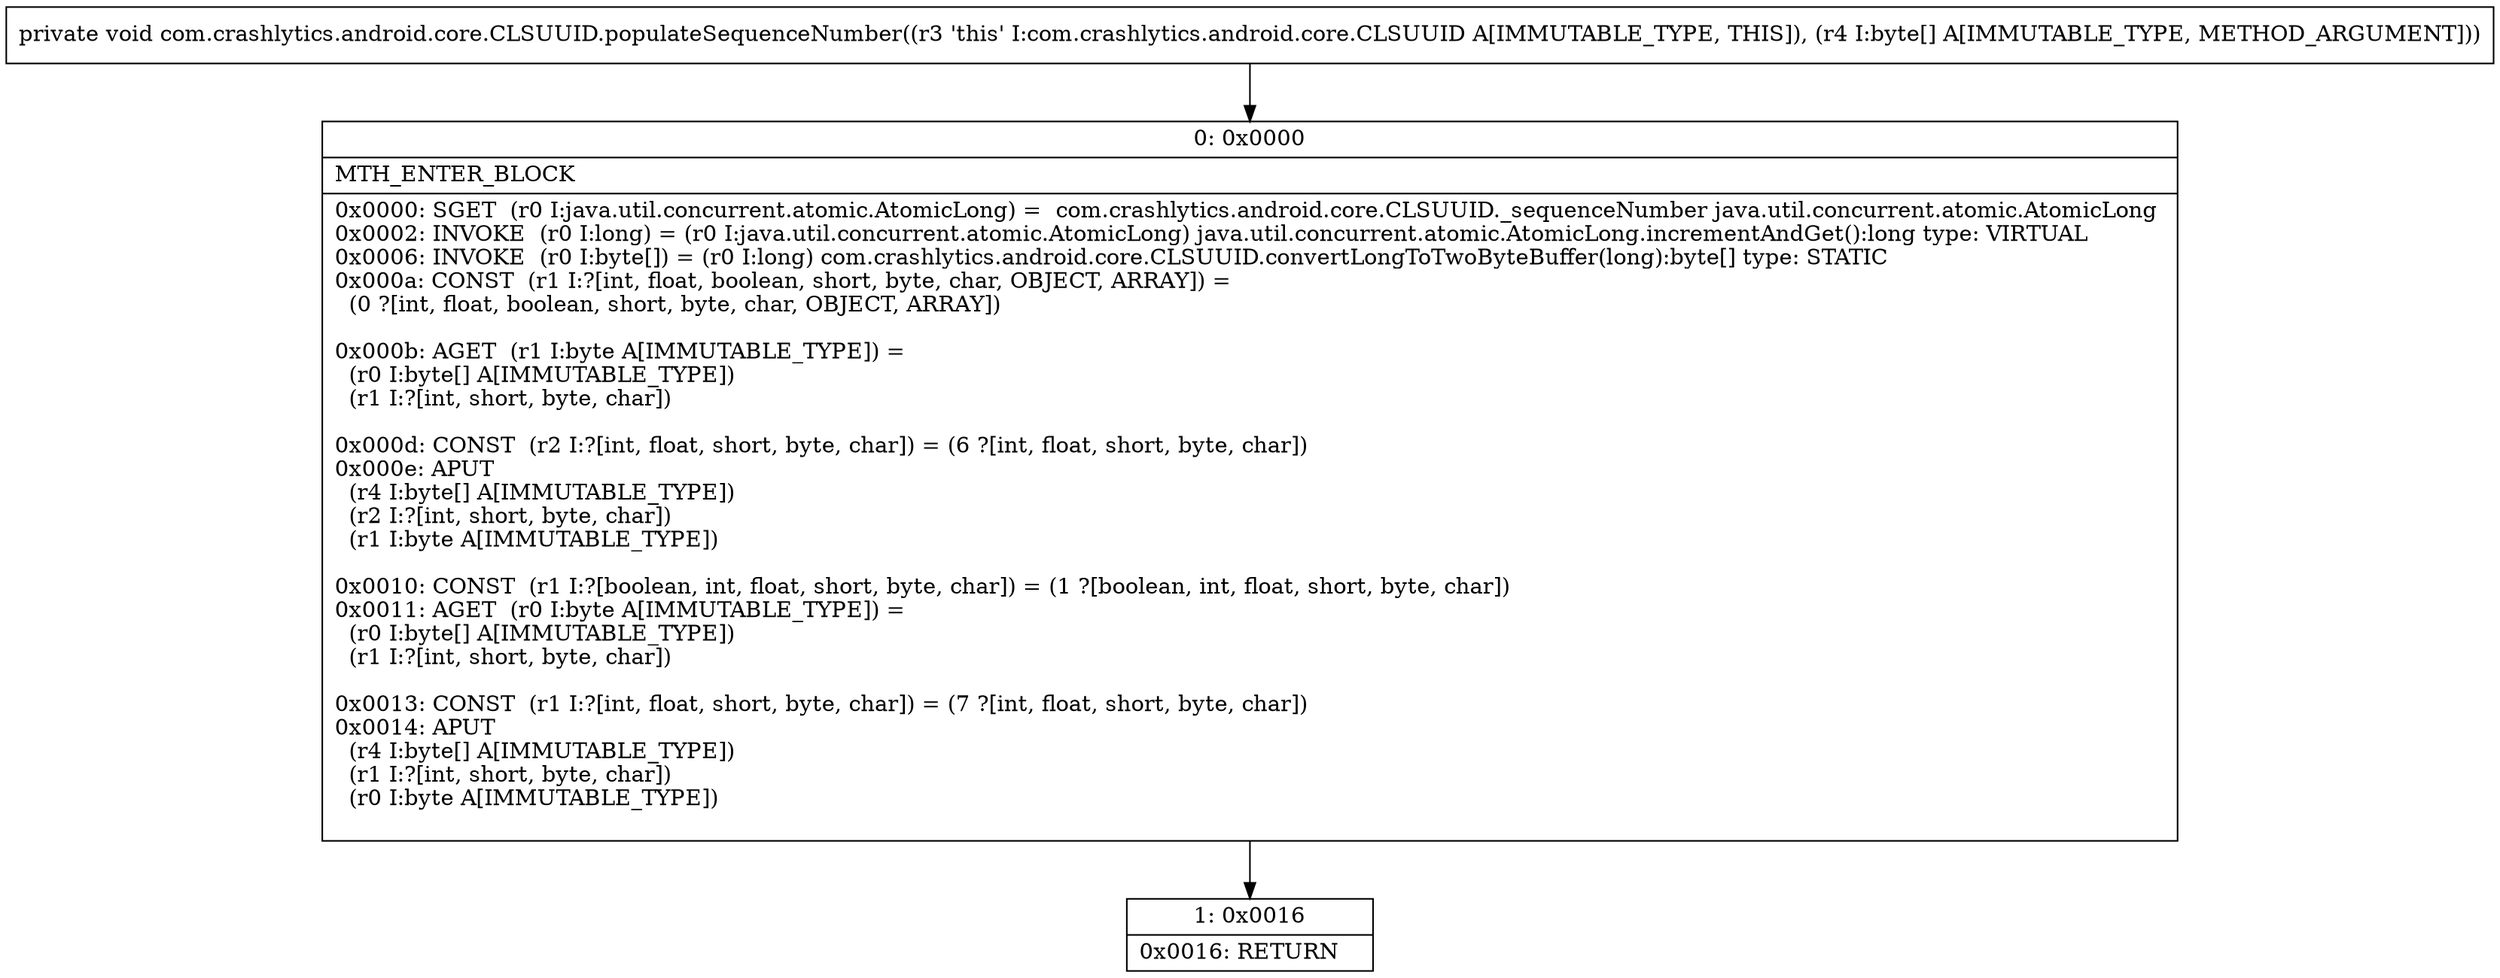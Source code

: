 digraph "CFG forcom.crashlytics.android.core.CLSUUID.populateSequenceNumber([B)V" {
Node_0 [shape=record,label="{0\:\ 0x0000|MTH_ENTER_BLOCK\l|0x0000: SGET  (r0 I:java.util.concurrent.atomic.AtomicLong) =  com.crashlytics.android.core.CLSUUID._sequenceNumber java.util.concurrent.atomic.AtomicLong \l0x0002: INVOKE  (r0 I:long) = (r0 I:java.util.concurrent.atomic.AtomicLong) java.util.concurrent.atomic.AtomicLong.incrementAndGet():long type: VIRTUAL \l0x0006: INVOKE  (r0 I:byte[]) = (r0 I:long) com.crashlytics.android.core.CLSUUID.convertLongToTwoByteBuffer(long):byte[] type: STATIC \l0x000a: CONST  (r1 I:?[int, float, boolean, short, byte, char, OBJECT, ARRAY]) = \l  (0 ?[int, float, boolean, short, byte, char, OBJECT, ARRAY])\l \l0x000b: AGET  (r1 I:byte A[IMMUTABLE_TYPE]) = \l  (r0 I:byte[] A[IMMUTABLE_TYPE])\l  (r1 I:?[int, short, byte, char])\l \l0x000d: CONST  (r2 I:?[int, float, short, byte, char]) = (6 ?[int, float, short, byte, char]) \l0x000e: APUT  \l  (r4 I:byte[] A[IMMUTABLE_TYPE])\l  (r2 I:?[int, short, byte, char])\l  (r1 I:byte A[IMMUTABLE_TYPE])\l \l0x0010: CONST  (r1 I:?[boolean, int, float, short, byte, char]) = (1 ?[boolean, int, float, short, byte, char]) \l0x0011: AGET  (r0 I:byte A[IMMUTABLE_TYPE]) = \l  (r0 I:byte[] A[IMMUTABLE_TYPE])\l  (r1 I:?[int, short, byte, char])\l \l0x0013: CONST  (r1 I:?[int, float, short, byte, char]) = (7 ?[int, float, short, byte, char]) \l0x0014: APUT  \l  (r4 I:byte[] A[IMMUTABLE_TYPE])\l  (r1 I:?[int, short, byte, char])\l  (r0 I:byte A[IMMUTABLE_TYPE])\l \l}"];
Node_1 [shape=record,label="{1\:\ 0x0016|0x0016: RETURN   \l}"];
MethodNode[shape=record,label="{private void com.crashlytics.android.core.CLSUUID.populateSequenceNumber((r3 'this' I:com.crashlytics.android.core.CLSUUID A[IMMUTABLE_TYPE, THIS]), (r4 I:byte[] A[IMMUTABLE_TYPE, METHOD_ARGUMENT])) }"];
MethodNode -> Node_0;
Node_0 -> Node_1;
}

